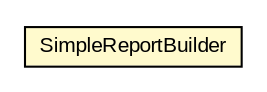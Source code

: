 #!/usr/local/bin/dot
#
# Class diagram 
# Generated by UMLGraph version R5_6-24-gf6e263 (http://www.umlgraph.org/)
#

digraph G {
	edge [fontname="arial",fontsize=10,labelfontname="arial",labelfontsize=10];
	node [fontname="arial",fontsize=10,shape=plaintext];
	nodesep=0.25;
	ranksep=0.5;
	// eu.europa.esig.dss.validation.executor.SimpleReportBuilder
	c671800 [label=<<table title="eu.europa.esig.dss.validation.executor.SimpleReportBuilder" border="0" cellborder="1" cellspacing="0" cellpadding="2" port="p" bgcolor="lemonChiffon" href="./SimpleReportBuilder.html">
		<tr><td><table border="0" cellspacing="0" cellpadding="1">
<tr><td align="center" balign="center"> SimpleReportBuilder </td></tr>
		</table></td></tr>
		</table>>, URL="./SimpleReportBuilder.html", fontname="arial", fontcolor="black", fontsize=10.0];
}

